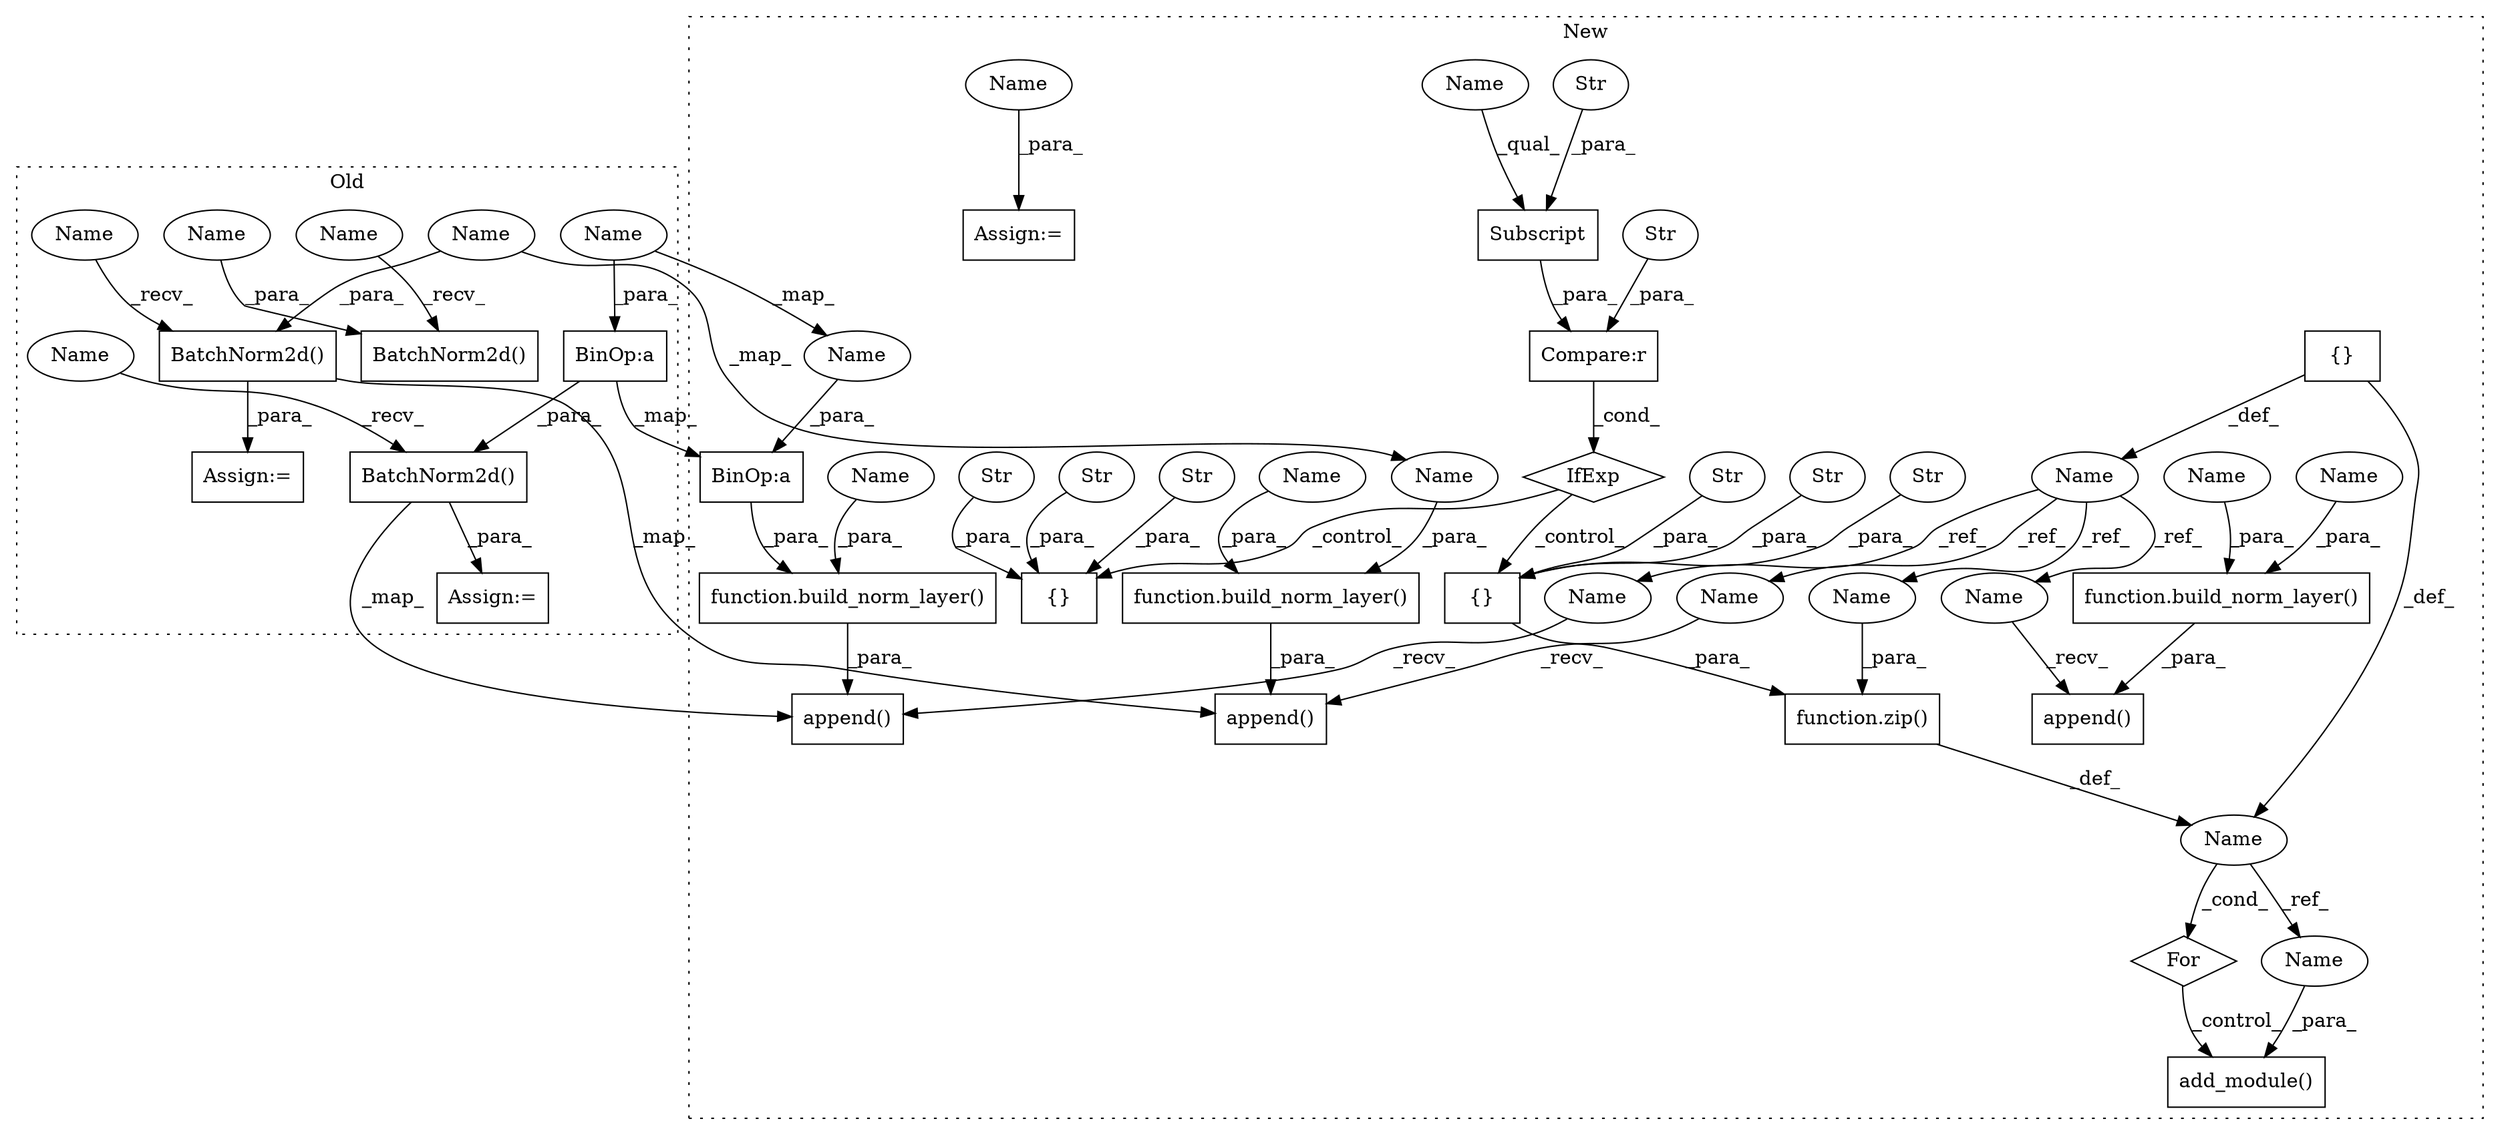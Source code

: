 digraph G {
subgraph cluster0 {
1 [label="BatchNorm2d()" a="75" s="2556,2577" l="15,1" shape="box"];
24 [label="BatchNorm2d()" a="75" s="2598,2619" l="15,1" shape="box"];
26 [label="BinOp:a" a="82" s="2765" l="3" shape="box"];
29 [label="BatchNorm2d()" a="75" s="2744,2782" l="15,1" shape="box"];
31 [label="Assign:=" a="68" s="2595" l="3" shape="box"];
33 [label="Assign:=" a="68" s="2741" l="3" shape="box"];
47 [label="Name" a="87" s="2571" l="6" shape="ellipse"];
48 [label="Name" a="87" s="2613" l="6" shape="ellipse"];
49 [label="Name" a="87" s="2759" l="6" shape="ellipse"];
50 [label="Name" a="87" s="2744" l="2" shape="ellipse"];
51 [label="Name" a="87" s="2556" l="2" shape="ellipse"];
52 [label="Name" a="87" s="2598" l="2" shape="ellipse"];
label = "Old";
style="dotted";
}
subgraph cluster1 {
2 [label="{}" a="59" s="3374,3394" l="1,0" shape="box"];
3 [label="For" a="107" s="3405,3457" l="4,14" shape="diamond"];
4 [label="function.zip()" a="75" s="3424,3456" l="4,1" shape="box"];
5 [label="{}" a="59" s="3054,3054" l="2,1" shape="box"];
6 [label="Compare:r" a="40" s="3316" l="25" shape="box"];
7 [label="Str" a="66" s="3389" l="5" shape="ellipse"];
8 [label="Str" a="66" s="3337" l="4" shape="ellipse"];
9 [label="Str" a="66" s="3382" l="5" shape="ellipse"];
10 [label="Subscript" a="63" s="3316,0" l="17,0" shape="box"];
11 [label="Str" a="66" s="3326" l="6" shape="ellipse"];
12 [label="{}" a="59" s="3291,3311" l="1,0" shape="box"];
13 [label="Str" a="66" s="3292" l="5" shape="ellipse"];
14 [label="Str" a="66" s="3306" l="5" shape="ellipse"];
15 [label="IfExp" a="51" s="3312,3341" l="4,33" shape="diamond"];
16 [label="function.build_norm_layer()" a="75" s="3084,3118" l="17,1" shape="box"];
17 [label="function.build_norm_layer()" a="75" s="3148,3182" l="17,1" shape="box"];
18 [label="append()" a="75" s="3129,3183" l="19,1" shape="box"];
19 [label="Name" a="87" s="3040" l="11" shape="ellipse"];
20 [label="add_module()" a="75" s="3471,3498" l="16,1" shape="box"];
21 [label="Name" a="87" s="3415" l="5" shape="ellipse"];
22 [label="Str" a="66" s="3299" l="5" shape="ellipse"];
23 [label="Str" a="66" s="3375" l="5" shape="ellipse"];
25 [label="append()" a="75" s="3065,3119" l="19,1" shape="box"];
27 [label="BinOp:a" a="82" s="3246" l="1" shape="box"];
28 [label="append()" a="75" s="3193,3262" l="19,1" shape="box"];
30 [label="function.build_norm_layer()" a="75" s="3212,3261" l="17,1" shape="box"];
32 [label="Assign:=" a="68" s="3799" l="3" shape="box"];
34 [label="Name" a="87" s="3165" l="9" shape="ellipse"];
35 [label="Name" a="87" s="3316" l="9" shape="ellipse"];
36 [label="Name" a="87" s="3229" l="9" shape="ellipse"];
37 [label="Name" a="87" s="3101" l="9" shape="ellipse"];
38 [label="Name" a="87" s="3802" l="9" shape="ellipse"];
39 [label="Name" a="87" s="3493" l="5" shape="ellipse"];
40 [label="Name" a="87" s="3240" l="6" shape="ellipse"];
41 [label="Name" a="87" s="3112" l="6" shape="ellipse"];
42 [label="Name" a="87" s="3176" l="6" shape="ellipse"];
43 [label="Name" a="87" s="3445" l="11" shape="ellipse"];
44 [label="Name" a="87" s="3065" l="11" shape="ellipse"];
45 [label="Name" a="87" s="3193" l="11" shape="ellipse"];
46 [label="Name" a="87" s="3129" l="11" shape="ellipse"];
label = "New";
style="dotted";
}
2 -> 4 [label="_para_"];
3 -> 20 [label="_control_"];
4 -> 21 [label="_def_"];
5 -> 19 [label="_def_"];
5 -> 21 [label="_def_"];
6 -> 15 [label="_cond_"];
7 -> 2 [label="_para_"];
8 -> 6 [label="_para_"];
9 -> 2 [label="_para_"];
10 -> 6 [label="_para_"];
11 -> 10 [label="_para_"];
13 -> 12 [label="_para_"];
14 -> 12 [label="_para_"];
15 -> 12 [label="_control_"];
15 -> 2 [label="_control_"];
16 -> 25 [label="_para_"];
17 -> 18 [label="_para_"];
19 -> 44 [label="_ref_"];
19 -> 43 [label="_ref_"];
19 -> 45 [label="_ref_"];
19 -> 46 [label="_ref_"];
21 -> 39 [label="_ref_"];
21 -> 3 [label="_cond_"];
22 -> 12 [label="_para_"];
23 -> 2 [label="_para_"];
24 -> 31 [label="_para_"];
24 -> 25 [label="_map_"];
26 -> 29 [label="_para_"];
26 -> 27 [label="_map_"];
27 -> 30 [label="_para_"];
29 -> 28 [label="_map_"];
29 -> 33 [label="_para_"];
30 -> 28 [label="_para_"];
34 -> 17 [label="_para_"];
35 -> 10 [label="_qual_"];
36 -> 30 [label="_para_"];
37 -> 16 [label="_para_"];
38 -> 32 [label="_para_"];
39 -> 20 [label="_para_"];
40 -> 27 [label="_para_"];
41 -> 16 [label="_para_"];
42 -> 17 [label="_para_"];
43 -> 4 [label="_para_"];
44 -> 25 [label="_recv_"];
45 -> 28 [label="_recv_"];
46 -> 18 [label="_recv_"];
47 -> 1 [label="_para_"];
48 -> 41 [label="_map_"];
48 -> 24 [label="_para_"];
49 -> 26 [label="_para_"];
49 -> 40 [label="_map_"];
50 -> 29 [label="_recv_"];
51 -> 1 [label="_recv_"];
52 -> 24 [label="_recv_"];
}